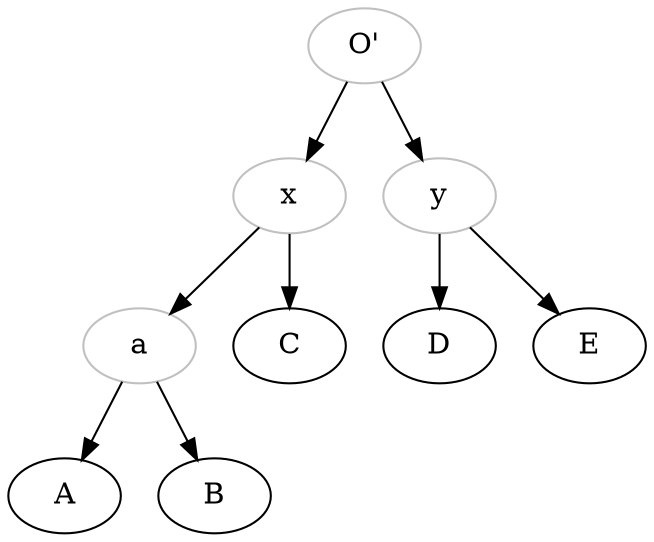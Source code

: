 digraph {
a[color="grey"];
Oprime[label="O'", color="grey"];
x[color="grey"];
y[color="grey"];
Oprime->x;
x->a;
a->A;
a->B;
x->C;
Oprime->y;
y->D;
y->E;
}
